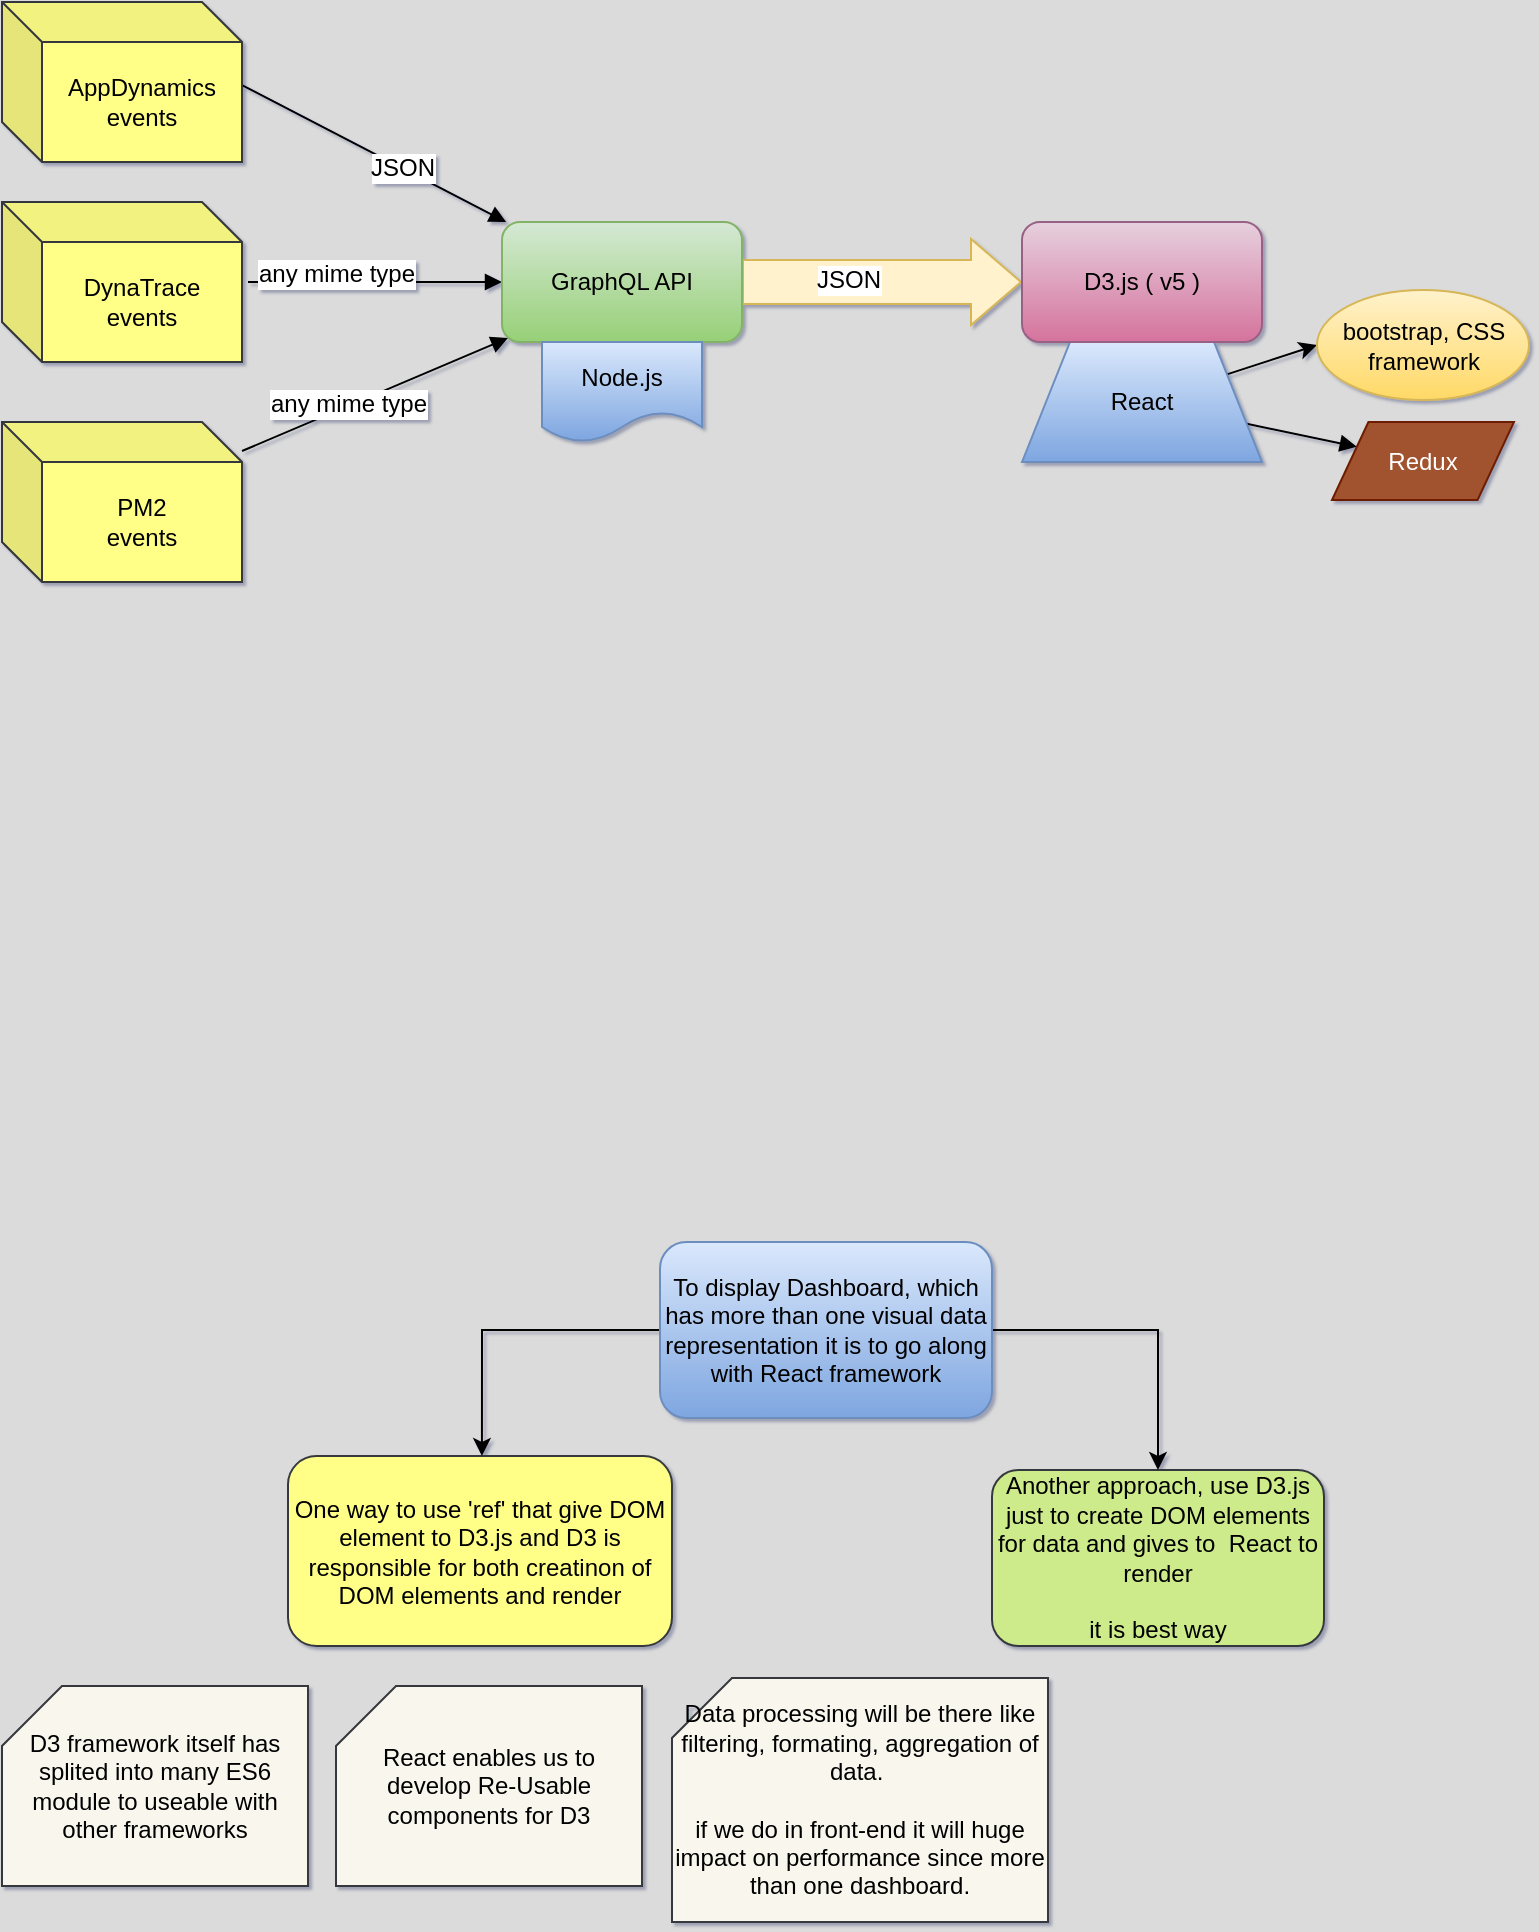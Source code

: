 <mxfile version="11.3.0" type="device" pages="2"><diagram id="_f7v4AaxAqT1A8AVKlL7" name="Dashboard Architecture"><mxGraphModel dx="838" dy="480" grid="1" gridSize="10" guides="1" tooltips="1" connect="1" arrows="1" fold="1" page="1" pageScale="1" pageWidth="850" pageHeight="1100" background="#DBDBDB" math="0" shadow="1"><root><mxCell id="0"/><mxCell id="1" parent="0"/><mxCell id="JEqQhWYW1_vkkOm4LlJm-1" style="edgeStyle=none;rounded=0;orthogonalLoop=1;jettySize=auto;html=1;entryX=0.992;entryY=0.513;entryDx=0;entryDy=0;entryPerimeter=0;startArrow=block;startFill=1;endArrow=none;endFill=0;" edge="1" parent="1" source="JEqQhWYW1_vkkOm4LlJm-9" target="JEqQhWYW1_vkkOm4LlJm-10"><mxGeometry relative="1" as="geometry"/></mxCell><mxCell id="JEqQhWYW1_vkkOm4LlJm-2" value="JSON" style="text;html=1;resizable=0;points=[];align=center;verticalAlign=middle;labelBackgroundColor=#ffffff;" vertex="1" connectable="0" parent="JEqQhWYW1_vkkOm4LlJm-1"><mxGeometry x="-0.218" relative="1" as="geometry"><mxPoint as="offset"/></mxGeometry></mxCell><mxCell id="JEqQhWYW1_vkkOm4LlJm-3" style="edgeStyle=none;rounded=0;orthogonalLoop=1;jettySize=auto;html=1;entryX=1.025;entryY=0.5;entryDx=0;entryDy=0;entryPerimeter=0;startArrow=block;startFill=1;endArrow=none;endFill=0;" edge="1" parent="1" source="JEqQhWYW1_vkkOm4LlJm-9" target="JEqQhWYW1_vkkOm4LlJm-12"><mxGeometry relative="1" as="geometry"/></mxCell><mxCell id="JEqQhWYW1_vkkOm4LlJm-4" value="any mime type" style="text;html=1;resizable=0;points=[];align=center;verticalAlign=middle;labelBackgroundColor=#ffffff;" vertex="1" connectable="0" parent="JEqQhWYW1_vkkOm4LlJm-3"><mxGeometry x="0.307" y="-4" relative="1" as="geometry"><mxPoint as="offset"/></mxGeometry></mxCell><mxCell id="JEqQhWYW1_vkkOm4LlJm-5" style="edgeStyle=none;rounded=0;orthogonalLoop=1;jettySize=auto;html=1;startArrow=block;startFill=1;endArrow=none;endFill=0;exitX=0.025;exitY=0.967;exitDx=0;exitDy=0;exitPerimeter=0;" edge="1" parent="1" source="JEqQhWYW1_vkkOm4LlJm-9" target="JEqQhWYW1_vkkOm4LlJm-11"><mxGeometry relative="1" as="geometry"/></mxCell><mxCell id="JEqQhWYW1_vkkOm4LlJm-6" value="any mime type" style="text;html=1;resizable=0;points=[];align=center;verticalAlign=middle;labelBackgroundColor=#ffffff;" vertex="1" connectable="0" parent="JEqQhWYW1_vkkOm4LlJm-5"><mxGeometry x="0.195" y="-1" relative="1" as="geometry"><mxPoint as="offset"/></mxGeometry></mxCell><mxCell id="JEqQhWYW1_vkkOm4LlJm-7" style="edgeStyle=none;rounded=0;orthogonalLoop=1;jettySize=auto;html=1;entryX=0;entryY=0.5;entryDx=0;entryDy=0;startArrow=none;startFill=0;endArrow=block;endFill=1;shape=flexArrow;fillColor=#fff2cc;strokeColor=#d6b656;width=22;endSize=8;" edge="1" parent="1" source="JEqQhWYW1_vkkOm4LlJm-9" target="JEqQhWYW1_vkkOm4LlJm-16"><mxGeometry relative="1" as="geometry"/></mxCell><mxCell id="JEqQhWYW1_vkkOm4LlJm-8" value="JSON" style="text;html=1;align=center;verticalAlign=middle;resizable=0;points=[];labelBackgroundColor=#ffffff;" vertex="1" connectable="0" parent="JEqQhWYW1_vkkOm4LlJm-7"><mxGeometry x="-0.243" y="1" relative="1" as="geometry"><mxPoint as="offset"/></mxGeometry></mxCell><mxCell id="JEqQhWYW1_vkkOm4LlJm-9" value="GraphQL API" style="rounded=1;whiteSpace=wrap;html=1;gradientColor=#97d077;fillColor=#d5e8d4;strokeColor=#82b366;" vertex="1" parent="1"><mxGeometry x="283" y="160" width="120" height="60" as="geometry"/></mxCell><mxCell id="JEqQhWYW1_vkkOm4LlJm-10" value="AppDynamics&lt;br&gt;events" style="shape=cube;whiteSpace=wrap;html=1;boundedLbl=1;backgroundOutline=1;darkOpacity=0.05;darkOpacity2=0.1;fillColor=#ffff88;strokeColor=#36393d;" vertex="1" parent="1"><mxGeometry x="33" y="50" width="120" height="80" as="geometry"/></mxCell><mxCell id="JEqQhWYW1_vkkOm4LlJm-11" value="PM2&lt;br&gt;events" style="shape=cube;whiteSpace=wrap;html=1;boundedLbl=1;backgroundOutline=1;darkOpacity=0.05;darkOpacity2=0.1;fillColor=#ffff88;strokeColor=#36393d;" vertex="1" parent="1"><mxGeometry x="33" y="260" width="120" height="80" as="geometry"/></mxCell><mxCell id="JEqQhWYW1_vkkOm4LlJm-12" value="DynaTrace&lt;br&gt;events" style="shape=cube;whiteSpace=wrap;html=1;boundedLbl=1;backgroundOutline=1;darkOpacity=0.05;darkOpacity2=0.1;fillColor=#ffff88;strokeColor=#36393d;" vertex="1" parent="1"><mxGeometry x="33" y="150" width="120" height="80" as="geometry"/></mxCell><mxCell id="JEqQhWYW1_vkkOm4LlJm-13" style="edgeStyle=none;rounded=0;orthogonalLoop=1;jettySize=auto;html=1;entryX=0;entryY=0.25;entryDx=0;entryDy=0;startArrow=none;startFill=0;endArrow=block;endFill=1;" edge="1" parent="1" source="JEqQhWYW1_vkkOm4LlJm-15" target="JEqQhWYW1_vkkOm4LlJm-18"><mxGeometry relative="1" as="geometry"/></mxCell><mxCell id="JEqQhWYW1_vkkOm4LlJm-14" style="rounded=0;orthogonalLoop=1;jettySize=auto;html=1;entryX=0;entryY=0.5;entryDx=0;entryDy=0;startArrow=none;startFill=0;" edge="1" parent="1" source="JEqQhWYW1_vkkOm4LlJm-15" target="JEqQhWYW1_vkkOm4LlJm-26"><mxGeometry relative="1" as="geometry"/></mxCell><mxCell id="JEqQhWYW1_vkkOm4LlJm-15" value="React" style="shape=trapezoid;perimeter=trapezoidPerimeter;whiteSpace=wrap;html=1;gradientColor=#7ea6e0;fillColor=#dae8fc;strokeColor=#6c8ebf;" vertex="1" parent="1"><mxGeometry x="543" y="220" width="120" height="60" as="geometry"/></mxCell><mxCell id="JEqQhWYW1_vkkOm4LlJm-16" value="D3.js ( v5 )" style="rounded=1;whiteSpace=wrap;html=1;gradientColor=#d5739d;fillColor=#e6d0de;strokeColor=#996185;" vertex="1" parent="1"><mxGeometry x="543" y="160" width="120" height="60" as="geometry"/></mxCell><mxCell id="JEqQhWYW1_vkkOm4LlJm-17" value="Node.js" style="shape=document;whiteSpace=wrap;html=1;boundedLbl=1;gradientColor=#7ea6e0;fillColor=#dae8fc;strokeColor=#6c8ebf;" vertex="1" parent="1"><mxGeometry x="303" y="220" width="80" height="50" as="geometry"/></mxCell><mxCell id="JEqQhWYW1_vkkOm4LlJm-18" value="Redux" style="shape=parallelogram;perimeter=parallelogramPerimeter;whiteSpace=wrap;html=1;fillColor=#a0522d;strokeColor=#6D1F00;fontColor=#ffffff;" vertex="1" parent="1"><mxGeometry x="698" y="260" width="91" height="39" as="geometry"/></mxCell><mxCell id="JEqQhWYW1_vkkOm4LlJm-19" value="One way to use 'ref' that give DOM element to D3.js and D3 is responsible for both creatinon of DOM elements and render" style="rounded=1;whiteSpace=wrap;html=1;fillColor=#ffff88;strokeColor=#36393d;" vertex="1" parent="1"><mxGeometry x="176" y="777" width="192" height="95" as="geometry"/></mxCell><mxCell id="JEqQhWYW1_vkkOm4LlJm-20" value="Another approach, use D3.js just to create DOM elements for data and gives to&amp;nbsp; React to render&lt;br&gt;&lt;br&gt;it is best way" style="rounded=1;whiteSpace=wrap;html=1;fillColor=#cdeb8b;strokeColor=#36393d;" vertex="1" parent="1"><mxGeometry x="528" y="784" width="166" height="88" as="geometry"/></mxCell><mxCell id="JEqQhWYW1_vkkOm4LlJm-21" style="edgeStyle=orthogonalEdgeStyle;rounded=0;orthogonalLoop=1;jettySize=auto;html=1;entryX=0.505;entryY=0;entryDx=0;entryDy=0;entryPerimeter=0;exitX=0;exitY=0.5;exitDx=0;exitDy=0;" edge="1" parent="1" source="JEqQhWYW1_vkkOm4LlJm-23" target="JEqQhWYW1_vkkOm4LlJm-19"><mxGeometry relative="1" as="geometry"><mxPoint x="273" y="772" as="targetPoint"/></mxGeometry></mxCell><mxCell id="JEqQhWYW1_vkkOm4LlJm-22" style="edgeStyle=orthogonalEdgeStyle;rounded=0;orthogonalLoop=1;jettySize=auto;html=1;entryX=0.5;entryY=0;entryDx=0;entryDy=0;exitX=1;exitY=0.5;exitDx=0;exitDy=0;" edge="1" parent="1" source="JEqQhWYW1_vkkOm4LlJm-23" target="JEqQhWYW1_vkkOm4LlJm-20"><mxGeometry relative="1" as="geometry"/></mxCell><mxCell id="JEqQhWYW1_vkkOm4LlJm-23" value="To display Dashboard, which has more than one visual data representation it is to go along with React framework" style="rounded=1;whiteSpace=wrap;html=1;gradientColor=#7ea6e0;fillColor=#dae8fc;strokeColor=#6c8ebf;" vertex="1" parent="1"><mxGeometry x="362" y="670" width="166" height="88" as="geometry"/></mxCell><mxCell id="JEqQhWYW1_vkkOm4LlJm-24" value="D3 framework itself has splited into many ES6 module to useable with other frameworks" style="shape=card;whiteSpace=wrap;html=1;fillColor=#f9f7ed;strokeColor=#36393d;" vertex="1" parent="1"><mxGeometry x="33" y="892" width="153" height="100" as="geometry"/></mxCell><mxCell id="JEqQhWYW1_vkkOm4LlJm-25" value="Data processing will be there like filtering, formating, aggregation of data.&amp;nbsp; &lt;br&gt;&lt;br&gt;if we do in front-end it will huge impact on performance since more than one dashboard." style="shape=card;whiteSpace=wrap;html=1;fillColor=#f9f7ed;strokeColor=#36393d;" vertex="1" parent="1"><mxGeometry x="368" y="888" width="188" height="122" as="geometry"/></mxCell><mxCell id="JEqQhWYW1_vkkOm4LlJm-26" value="bootstrap, CSS framework" style="ellipse;whiteSpace=wrap;html=1;gradientColor=#ffd966;fillColor=#fff2cc;strokeColor=#d6b656;" vertex="1" parent="1"><mxGeometry x="690.5" y="194" width="106" height="55" as="geometry"/></mxCell><mxCell id="JEqQhWYW1_vkkOm4LlJm-27" value="React enables us to develop Re-Usable components for D3" style="shape=card;whiteSpace=wrap;html=1;fillColor=#f9f7ed;strokeColor=#36393d;" vertex="1" parent="1"><mxGeometry x="200" y="892" width="153" height="100" as="geometry"/></mxCell></root></mxGraphModel></diagram><diagram id="axUGSykhI2a_jwDPcFtR" name="Load Generator architecture"><mxGraphModel dx="838" dy="480" grid="1" gridSize="10" guides="1" tooltips="1" connect="1" arrows="1" fold="1" page="1" pageScale="1" pageWidth="850" pageHeight="1100" background="#D6D6D6" math="0" shadow="1"><root><mxCell id="fw_UDMCxq63uGk2LRRUF-0"/><mxCell id="fw_UDMCxq63uGk2LRRUF-1" parent="fw_UDMCxq63uGk2LRRUF-0"/><mxCell id="fw_UDMCxq63uGk2LRRUF-2" style="edgeStyle=orthogonalEdgeStyle;shape=flexArrow;rounded=0;orthogonalLoop=1;jettySize=auto;html=1;entryX=0.5;entryY=0;entryDx=0;entryDy=0;startArrow=block;startFill=1;" edge="1" parent="fw_UDMCxq63uGk2LRRUF-1" target="fw_UDMCxq63uGk2LRRUF-4"><mxGeometry relative="1" as="geometry"><mxPoint x="476" y="220" as="sourcePoint"/></mxGeometry></mxCell><mxCell id="fw_UDMCxq63uGk2LRRUF-3" value="Node.js v 13" style="rounded=1;whiteSpace=wrap;html=1;fillColor=#dae8fc;strokeColor=#6c8ebf;gradientColor=#7ea6e0;" vertex="1" parent="fw_UDMCxq63uGk2LRRUF-1"><mxGeometry x="428.5" y="160" width="350" height="60" as="geometry"/></mxCell><mxCell id="fw_UDMCxq63uGk2LRRUF-4" value="execute &lt;br&gt;&lt;font style=&quot;font-size: 18px&quot;&gt;Python&lt;/font&gt;&lt;br&gt;&amp;nbsp;Script" style="shape=step;perimeter=stepPerimeter;whiteSpace=wrap;html=1;fixedSize=1;fillColor=#ffcccc;strokeColor=#36393d;" vertex="1" parent="fw_UDMCxq63uGk2LRRUF-1"><mxGeometry x="413.5" y="290" width="125" height="80" as="geometry"/></mxCell><mxCell id="fw_UDMCxq63uGk2LRRUF-5" style="edgeStyle=orthogonalEdgeStyle;rounded=0;orthogonalLoop=1;jettySize=auto;html=1;startArrow=block;startFill=1;shape=flexArrow;exitX=1;exitY=0.5;exitDx=0;exitDy=0;entryX=0;entryY=0.5;entryDx=0;entryDy=0;" edge="1" parent="fw_UDMCxq63uGk2LRRUF-1" source="fw_UDMCxq63uGk2LRRUF-17" target="fw_UDMCxq63uGk2LRRUF-3"><mxGeometry relative="1" as="geometry"/></mxCell><mxCell id="fw_UDMCxq63uGk2LRRUF-6" value="Front End" style="shape=internalStorage;whiteSpace=wrap;html=1;backgroundOutline=1;dx=12;dy=11;gradientColor=#ffd966;fillColor=#fff2cc;strokeColor=#d6b656;" vertex="1" parent="fw_UDMCxq63uGk2LRRUF-1"><mxGeometry x="73" y="215" width="135" height="50" as="geometry"/></mxCell><mxCell id="fw_UDMCxq63uGk2LRRUF-7" value="React&lt;br&gt;v16" style="shape=parallelogram;perimeter=parallelogramPerimeter;whiteSpace=wrap;html=1;fillColor=#d5e8d4;strokeColor=#82b366;gradientColor=#97d077;" vertex="1" parent="fw_UDMCxq63uGk2LRRUF-1"><mxGeometry x="150" y="105" width="90" height="60" as="geometry"/></mxCell><mxCell id="fw_UDMCxq63uGk2LRRUF-8" value="Back End" style="shape=internalStorage;whiteSpace=wrap;html=1;backgroundOutline=1;dx=12;dy=11;gradientColor=#ffd966;fillColor=#fff2cc;strokeColor=#d6b656;" vertex="1" parent="fw_UDMCxq63uGk2LRRUF-1"><mxGeometry x="448.5" y="80" width="80" height="80" as="geometry"/></mxCell><mxCell id="fw_UDMCxq63uGk2LRRUF-9" value="&amp;lt;&amp;lt; in remote server or in same server where node.js running &amp;gt;&amp;gt;" style="shape=cube;whiteSpace=wrap;html=1;boundedLbl=1;backgroundOutline=1;darkOpacity=0.05;darkOpacity2=0.1;" vertex="1" parent="fw_UDMCxq63uGk2LRRUF-1"><mxGeometry x="498.5" y="430" width="210" height="80" as="geometry"/></mxCell><mxCell id="fw_UDMCxq63uGk2LRRUF-10" value="&amp;lt;&amp;lt;&amp;nbsp; do we need to &lt;br&gt;show progress bar for backend operations &amp;gt;&amp;gt;" style="shape=trapezoid;perimeter=trapezoidPerimeter;whiteSpace=wrap;html=1;" vertex="1" parent="fw_UDMCxq63uGk2LRRUF-1"><mxGeometry x="78.5" y="440" width="200" height="80" as="geometry"/></mxCell><mxCell id="fw_UDMCxq63uGk2LRRUF-11" value="Express" style="rhombus;whiteSpace=wrap;html=1;" vertex="1" parent="fw_UDMCxq63uGk2LRRUF-1"><mxGeometry x="538.5" y="80" width="80" height="80" as="geometry"/></mxCell><mxCell id="fw_UDMCxq63uGk2LRRUF-12" value="Websocket" style="rhombus;whiteSpace=wrap;html=1;" vertex="1" parent="fw_UDMCxq63uGk2LRRUF-1"><mxGeometry x="628.5" y="80" width="80" height="80" as="geometry"/></mxCell><mxCell id="fw_UDMCxq63uGk2LRRUF-13" style="edgeStyle=orthogonalEdgeStyle;shape=flexArrow;rounded=0;orthogonalLoop=1;jettySize=auto;html=1;entryX=0.5;entryY=0;entryDx=0;entryDy=0;startArrow=block;startFill=1;exitX=0.5;exitY=1;exitDx=0;exitDy=0;" edge="1" parent="fw_UDMCxq63uGk2LRRUF-1" source="fw_UDMCxq63uGk2LRRUF-3" target="fw_UDMCxq63uGk2LRRUF-14"><mxGeometry relative="1" as="geometry"><mxPoint x="598.5" y="221" as="sourcePoint"/></mxGeometry></mxCell><mxCell id="fw_UDMCxq63uGk2LRRUF-14" value="execute &lt;br&gt;&lt;font style=&quot;font-size: 18px&quot;&gt;.bat &amp;amp; .cmd&lt;/font&gt;&lt;br&gt;&amp;nbsp;Script" style="shape=step;perimeter=stepPerimeter;whiteSpace=wrap;html=1;fixedSize=1;fillColor=#ffcccc;strokeColor=#36393d;" vertex="1" parent="fw_UDMCxq63uGk2LRRUF-1"><mxGeometry x="532" y="292" width="143" height="80" as="geometry"/></mxCell><mxCell id="fw_UDMCxq63uGk2LRRUF-15" style="edgeStyle=orthogonalEdgeStyle;shape=flexArrow;rounded=0;orthogonalLoop=1;jettySize=auto;html=1;entryX=0.5;entryY=0;entryDx=0;entryDy=0;startArrow=block;startFill=1;exitX=0.5;exitY=1;exitDx=0;exitDy=0;" edge="1" parent="fw_UDMCxq63uGk2LRRUF-1" target="fw_UDMCxq63uGk2LRRUF-16"><mxGeometry relative="1" as="geometry"><mxPoint x="740" y="219" as="sourcePoint"/></mxGeometry></mxCell><mxCell id="fw_UDMCxq63uGk2LRRUF-16" value="execute &lt;br&gt;&lt;span style=&quot;font-size: 18px&quot;&gt;OS command&lt;/span&gt;&lt;br&gt;&amp;nbsp;Script" style="shape=step;perimeter=stepPerimeter;whiteSpace=wrap;html=1;fixedSize=1;fillColor=#ffcccc;strokeColor=#36393d;" vertex="1" parent="fw_UDMCxq63uGk2LRRUF-1"><mxGeometry x="668.5" y="291" width="143" height="80" as="geometry"/></mxCell><mxCell id="fw_UDMCxq63uGk2LRRUF-17" value="Browser" style="rounded=1;whiteSpace=wrap;html=1;fillColor=#1CFFE8;" vertex="1" parent="fw_UDMCxq63uGk2LRRUF-1"><mxGeometry x="38" y="165" width="210" height="50" as="geometry"/></mxCell><mxCell id="fw_UDMCxq63uGk2LRRUF-18" value="Bootstrap&lt;br&gt;v4" style="shape=parallelogram;perimeter=parallelogramPerimeter;whiteSpace=wrap;html=1;fillColor=#d5e8d4;strokeColor=#82b366;gradientColor=#97d077;" vertex="1" parent="fw_UDMCxq63uGk2LRRUF-1"><mxGeometry x="63" y="105" width="90" height="60" as="geometry"/></mxCell></root></mxGraphModel></diagram></mxfile>
